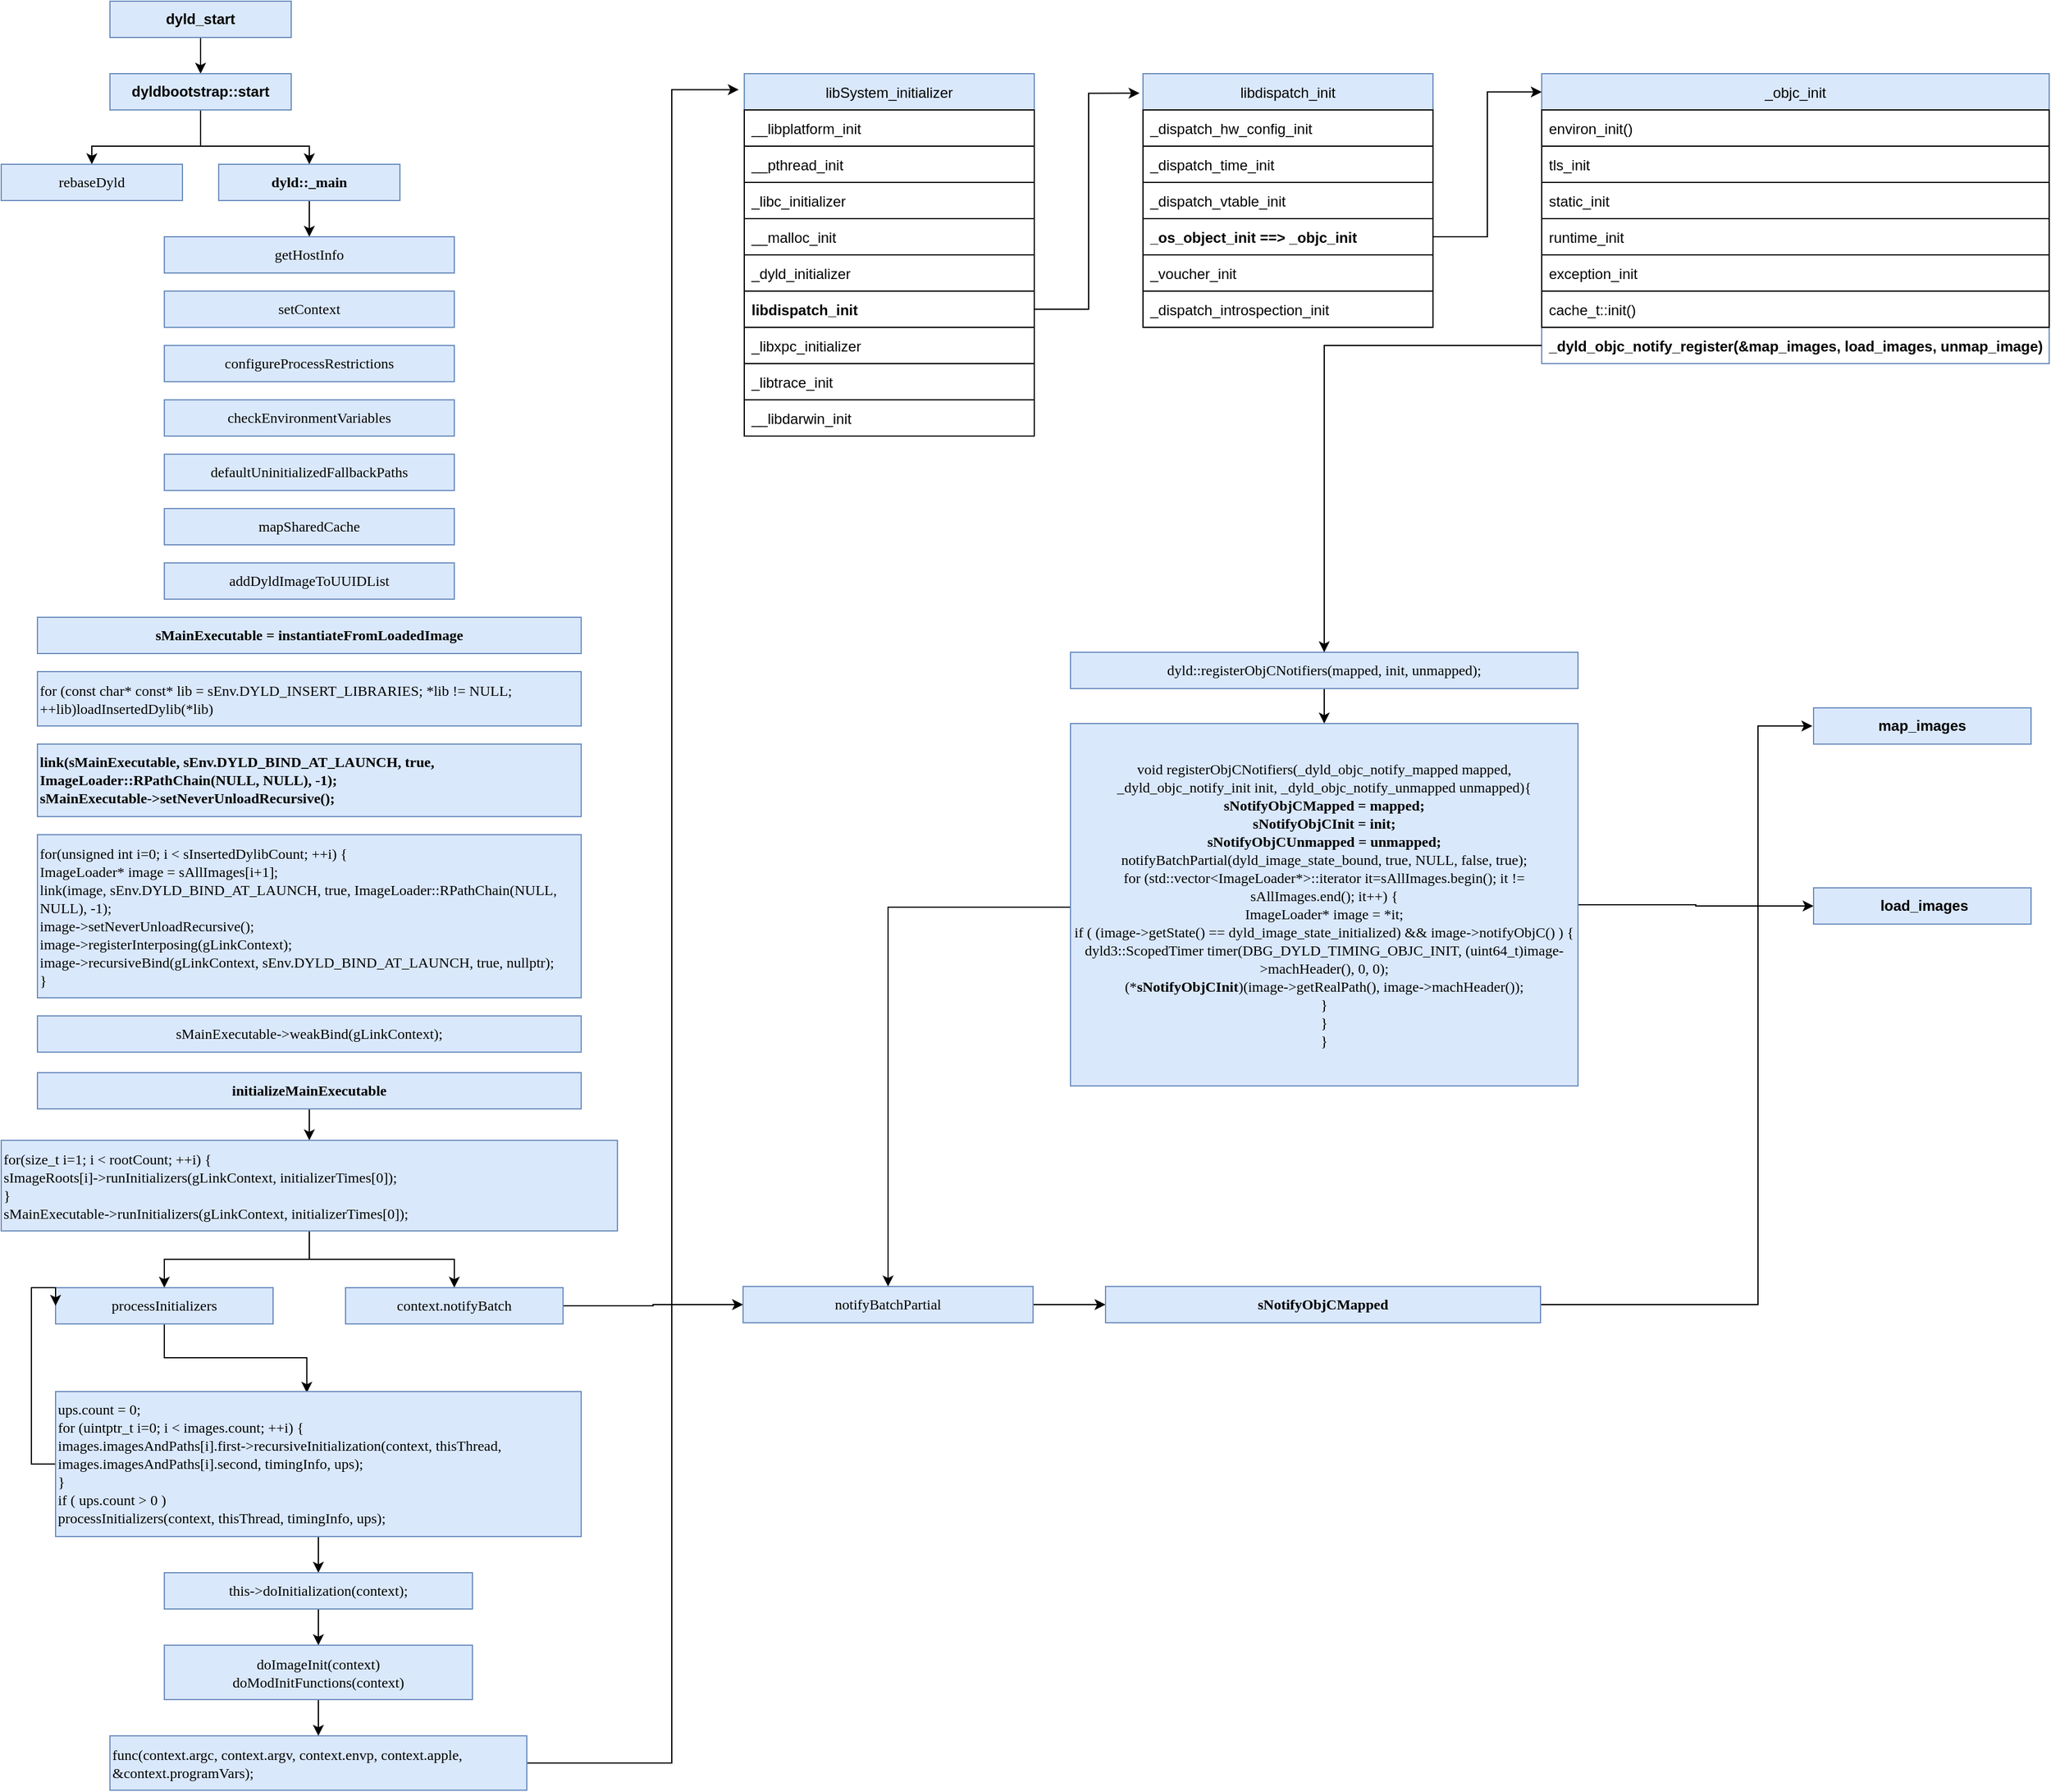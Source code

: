 <mxfile version="15.9.6" type="device"><diagram id="Y9cPS014DlU3feZz55FN" name="Page-1"><mxGraphModel dx="2294" dy="1689" grid="1" gridSize="15" guides="1" tooltips="1" connect="1" arrows="1" fold="1" page="1" pageScale="1" pageWidth="3300" pageHeight="4681" math="0" shadow="0"><root><mxCell id="0"/><mxCell id="1" parent="0"/><mxCell id="lWbliHTvMlzig-DO0a49-53" style="edgeStyle=orthogonalEdgeStyle;rounded=0;orthogonalLoop=1;jettySize=auto;html=1;entryX=0.5;entryY=0;entryDx=0;entryDy=0;fontColor=default;" edge="1" parent="1" source="lWbliHTvMlzig-DO0a49-1" target="lWbliHTvMlzig-DO0a49-2"><mxGeometry relative="1" as="geometry"/></mxCell><mxCell id="lWbliHTvMlzig-DO0a49-1" value="dyld_start" style="rounded=0;whiteSpace=wrap;html=1;fillColor=#dae8fc;strokeColor=#6c8ebf;fontColor=#000000;labelBackgroundColor=none;align=center;fontStyle=1" vertex="1" parent="1"><mxGeometry x="255" y="60" width="150" height="30" as="geometry"/></mxCell><mxCell id="lWbliHTvMlzig-DO0a49-64" style="edgeStyle=orthogonalEdgeStyle;rounded=0;orthogonalLoop=1;jettySize=auto;html=1;entryX=0.5;entryY=0;entryDx=0;entryDy=0;fontColor=default;" edge="1" parent="1" source="lWbliHTvMlzig-DO0a49-2" target="lWbliHTvMlzig-DO0a49-3"><mxGeometry relative="1" as="geometry"><Array as="points"><mxPoint x="330" y="180"/><mxPoint x="240" y="180"/></Array></mxGeometry></mxCell><mxCell id="lWbliHTvMlzig-DO0a49-65" style="edgeStyle=orthogonalEdgeStyle;rounded=0;orthogonalLoop=1;jettySize=auto;html=1;fontColor=default;exitX=0.5;exitY=1;exitDx=0;exitDy=0;" edge="1" parent="1"><mxGeometry relative="1" as="geometry"><mxPoint x="330" y="165" as="sourcePoint"/><mxPoint x="420" y="195" as="targetPoint"/><Array as="points"><mxPoint x="330" y="180"/><mxPoint x="420" y="180"/></Array></mxGeometry></mxCell><mxCell id="lWbliHTvMlzig-DO0a49-2" value="dyldbootstrap::start" style="rounded=0;whiteSpace=wrap;html=1;fillColor=#dae8fc;strokeColor=#6c8ebf;fontColor=#000000;labelBackgroundColor=none;align=center;fontStyle=1" vertex="1" parent="1"><mxGeometry x="255" y="120" width="150" height="30" as="geometry"/></mxCell><mxCell id="lWbliHTvMlzig-DO0a49-3" value="&lt;p class=&quot;p1&quot; style=&quot;margin: 0px; font-stretch: normal; line-height: normal; font-family: menlo;&quot;&gt;rebaseDyld&lt;/p&gt;" style="rounded=0;whiteSpace=wrap;html=1;fillColor=#dae8fc;strokeColor=#6c8ebf;fontColor=#000000;labelBackgroundColor=none;align=center;fontStyle=0" vertex="1" parent="1"><mxGeometry x="165" y="195" width="150" height="30" as="geometry"/></mxCell><mxCell id="lWbliHTvMlzig-DO0a49-68" style="edgeStyle=orthogonalEdgeStyle;rounded=0;orthogonalLoop=1;jettySize=auto;html=1;entryX=0.5;entryY=0;entryDx=0;entryDy=0;fontColor=default;" edge="1" parent="1" source="lWbliHTvMlzig-DO0a49-6" target="lWbliHTvMlzig-DO0a49-11"><mxGeometry relative="1" as="geometry"/></mxCell><mxCell id="lWbliHTvMlzig-DO0a49-6" value="&lt;p class=&quot;p1&quot; style=&quot;margin: 0px; font-stretch: normal; line-height: normal; font-family: menlo;&quot;&gt;&lt;span class=&quot;s1&quot; style=&quot;&quot;&gt;dyld&lt;/span&gt;&lt;span class=&quot;s2&quot; style=&quot;&quot;&gt;::&lt;/span&gt;_main&lt;/p&gt;" style="rounded=0;whiteSpace=wrap;html=1;fillColor=#dae8fc;strokeColor=#6c8ebf;fontColor=#000000;labelBackgroundColor=none;align=center;fontStyle=1" vertex="1" parent="1"><mxGeometry x="345" y="195" width="150" height="30" as="geometry"/></mxCell><mxCell id="lWbliHTvMlzig-DO0a49-11" value="&lt;p class=&quot;p1&quot; style=&quot;margin: 0px; font-stretch: normal; line-height: normal; font-family: menlo;&quot;&gt;getHostInfo&lt;/p&gt;" style="rounded=0;whiteSpace=wrap;html=1;fillColor=#dae8fc;strokeColor=#6c8ebf;fontColor=#000000;labelBackgroundColor=none;align=center;fontStyle=0" vertex="1" parent="1"><mxGeometry x="300" y="255" width="240" height="30" as="geometry"/></mxCell><mxCell id="lWbliHTvMlzig-DO0a49-12" value="&lt;p class=&quot;p1&quot; style=&quot;margin: 0px; font-stretch: normal; line-height: normal; font-family: menlo;&quot;&gt;setContext&lt;/p&gt;" style="rounded=0;whiteSpace=wrap;html=1;fillColor=#dae8fc;strokeColor=#6c8ebf;fontColor=#000000;labelBackgroundColor=none;align=center;fontStyle=0" vertex="1" parent="1"><mxGeometry x="300" y="300" width="240" height="30" as="geometry"/></mxCell><mxCell id="lWbliHTvMlzig-DO0a49-13" value="&lt;p class=&quot;p1&quot; style=&quot;margin: 0px; font-stretch: normal; line-height: normal; font-family: menlo;&quot;&gt;configureProcessRestrictions&lt;/p&gt;" style="rounded=0;html=1;fillColor=#dae8fc;strokeColor=#6c8ebf;fontColor=#000000;labelBackgroundColor=none;whiteSpace=wrap;align=center;fontStyle=0" vertex="1" parent="1"><mxGeometry x="300" y="345" width="240" height="30" as="geometry"/></mxCell><mxCell id="lWbliHTvMlzig-DO0a49-14" value="&lt;p class=&quot;p1&quot; style=&quot;margin: 0px; font-stretch: normal; line-height: normal; font-family: menlo;&quot;&gt;checkEnvironmentVariables&lt;/p&gt;" style="rounded=0;html=1;fillColor=#dae8fc;strokeColor=#6c8ebf;fontColor=#000000;labelBackgroundColor=none;whiteSpace=wrap;align=center;fontStyle=0" vertex="1" parent="1"><mxGeometry x="300" y="390" width="240" height="30" as="geometry"/></mxCell><mxCell id="lWbliHTvMlzig-DO0a49-15" value="&lt;p class=&quot;p1&quot; style=&quot;margin: 0px; font-stretch: normal; line-height: normal; font-family: menlo;&quot;&gt;defaultUninitializedFallbackPaths&lt;/p&gt;" style="rounded=0;html=1;fillColor=#dae8fc;strokeColor=#6c8ebf;fontColor=#000000;labelBackgroundColor=none;whiteSpace=wrap;align=center;fontStyle=0" vertex="1" parent="1"><mxGeometry x="300" y="435" width="240" height="30" as="geometry"/></mxCell><mxCell id="lWbliHTvMlzig-DO0a49-16" value="&lt;p class=&quot;p1&quot; style=&quot;margin: 0px; font-stretch: normal; line-height: normal; font-family: menlo;&quot;&gt;mapSharedCache&lt;/p&gt;" style="rounded=0;html=1;fillColor=#dae8fc;strokeColor=#6c8ebf;fontColor=#000000;labelBackgroundColor=none;whiteSpace=wrap;align=center;fontStyle=0" vertex="1" parent="1"><mxGeometry x="300" y="480" width="240" height="30" as="geometry"/></mxCell><mxCell id="lWbliHTvMlzig-DO0a49-17" value="&lt;p class=&quot;p1&quot; style=&quot;margin: 0px; font-stretch: normal; line-height: normal; font-family: menlo;&quot;&gt;addDyldImageToUUIDList&lt;/p&gt;" style="rounded=0;html=1;fillColor=#dae8fc;strokeColor=#6c8ebf;fontColor=#000000;labelBackgroundColor=none;whiteSpace=wrap;align=center;fontStyle=0" vertex="1" parent="1"><mxGeometry x="300" y="525" width="240" height="30" as="geometry"/></mxCell><mxCell id="lWbliHTvMlzig-DO0a49-18" value="&lt;p class=&quot;p1&quot; style=&quot;margin: 0px; font-stretch: normal; line-height: normal; font-family: menlo;&quot;&gt;sMainExecutable&lt;span class=&quot;s1&quot; style=&quot;&quot;&gt; = &lt;/span&gt;instantiateFromLoadedImage&lt;/p&gt;" style="rounded=0;html=1;fillColor=#dae8fc;strokeColor=#6c8ebf;fontColor=#000000;labelBackgroundColor=none;whiteSpace=wrap;align=center;fontStyle=1" vertex="1" parent="1"><mxGeometry x="195" y="570" width="450" height="30" as="geometry"/></mxCell><mxCell id="lWbliHTvMlzig-DO0a49-19" value="&lt;p class=&quot;p1&quot; style=&quot;margin: 0px ; font-stretch: normal ; line-height: normal ; font-family: &amp;quot;menlo&amp;quot;&quot;&gt;&lt;span class=&quot;s1&quot;&gt;&lt;span&gt;for&lt;/span&gt;&lt;/span&gt; (&lt;span class=&quot;s1&quot;&gt;&lt;span&gt;const&lt;/span&gt;&lt;/span&gt; &lt;span class=&quot;s1&quot;&gt;&lt;span&gt;char&lt;/span&gt;&lt;/span&gt;* &lt;span class=&quot;s1&quot;&gt;&lt;span&gt;const&lt;/span&gt;&lt;/span&gt;* lib = &lt;span class=&quot;s2&quot;&gt;sEnv&lt;/span&gt;.&lt;span class=&quot;s2&quot;&gt;DYLD_INSERT_LIBRARIES&lt;/span&gt;; *lib != &lt;span class=&quot;s1&quot;&gt;&lt;span&gt;NULL&lt;/span&gt;&lt;/span&gt;; ++lib)&lt;span&gt;loadInsertedDylib&lt;/span&gt;&lt;span class=&quot;s3&quot;&gt;(*lib)&lt;/span&gt;&lt;/p&gt;" style="rounded=0;html=1;fillColor=#dae8fc;strokeColor=#6c8ebf;fontColor=#000000;labelBackgroundColor=none;whiteSpace=wrap;align=left;fontStyle=0" vertex="1" parent="1"><mxGeometry x="195" y="615" width="450" height="45" as="geometry"/></mxCell><mxCell id="lWbliHTvMlzig-DO0a49-20" value="&lt;p class=&quot;p1&quot; style=&quot;margin: 0px ; font-stretch: normal ; line-height: normal ; font-family: &amp;quot;menlo&amp;quot;&quot;&gt;link(&lt;span class=&quot;s1&quot;&gt;sMainExecutable&lt;/span&gt;, &lt;span class=&quot;s1&quot;&gt;sEnv&lt;/span&gt;.&lt;span class=&quot;s1&quot;&gt;DYLD_BIND_AT_LAUNCH&lt;/span&gt;, &lt;span class=&quot;s2&quot;&gt;&lt;span&gt;true&lt;/span&gt;&lt;/span&gt;, ImageLoader::RPathChain(&lt;span class=&quot;s2&quot;&gt;&lt;span&gt;NULL&lt;/span&gt;&lt;/span&gt;, &lt;span class=&quot;s2&quot;&gt;&lt;span&gt;NULL&lt;/span&gt;&lt;/span&gt;), -&lt;span class=&quot;s3&quot;&gt;1&lt;/span&gt;);&lt;/p&gt;&lt;p class=&quot;p1&quot; style=&quot;margin: 0px ; font-stretch: normal ; line-height: normal ; font-family: &amp;quot;menlo&amp;quot;&quot;&gt;sMainExecutable&lt;span class=&quot;s1&quot;&gt;-&amp;gt;&lt;/span&gt;setNeverUnloadRecursive&lt;span class=&quot;s1&quot;&gt;();&lt;/span&gt;&lt;br&gt;&lt;/p&gt;" style="rounded=0;html=1;fillColor=#dae8fc;strokeColor=#6c8ebf;fontColor=#000000;labelBackgroundColor=none;whiteSpace=wrap;align=left;fontStyle=1" vertex="1" parent="1"><mxGeometry x="195" y="675" width="450" height="60" as="geometry"/></mxCell><mxCell id="lWbliHTvMlzig-DO0a49-22" value="&lt;p class=&quot;p1&quot; style=&quot;margin: 0px; font-stretch: normal; line-height: normal; font-family: menlo;&quot;&gt;&lt;span class=&quot;s1&quot; style=&quot;&quot;&gt;&lt;span&gt;for&lt;/span&gt;&lt;/span&gt;(&lt;span class=&quot;s1&quot; style=&quot;&quot;&gt;&lt;span&gt;unsigned&lt;/span&gt;&lt;/span&gt; &lt;span class=&quot;s1&quot; style=&quot;&quot;&gt;&lt;span&gt;int&lt;/span&gt;&lt;/span&gt; i=&lt;span class=&quot;s2&quot; style=&quot;&quot;&gt;0&lt;/span&gt;; i &amp;lt; &lt;span class=&quot;s3&quot; style=&quot;&quot;&gt;sInsertedDylibCount&lt;/span&gt;; ++i) {&lt;/p&gt;&lt;p class=&quot;p1&quot; style=&quot;margin: 0px; font-stretch: normal; line-height: normal; font-family: menlo;&quot;&gt;&lt;span class=&quot;Apple-tab-span&quot;&gt;&#9;&lt;/span&gt;&lt;span class=&quot;Apple-tab-span&quot;&gt;&#9;&lt;/span&gt;&lt;span class=&quot;Apple-tab-span&quot;&gt;&#9;&lt;/span&gt;&lt;span class=&quot;Apple-tab-span&quot;&gt;&#9;&lt;/span&gt;&lt;span class=&quot;s4&quot; style=&quot;&quot;&gt;ImageLoader&lt;/span&gt;* image = sAllImages[i+&lt;span class=&quot;s2&quot; style=&quot;&quot;&gt;1&lt;/span&gt;];&lt;/p&gt;&lt;p class=&quot;p1&quot; style=&quot;margin: 0px; font-stretch: normal; line-height: normal; font-family: menlo;&quot;&gt;&lt;span class=&quot;Apple-tab-span&quot;&gt;&#9;&lt;/span&gt;&lt;span class=&quot;Apple-tab-span&quot;&gt;&#9;&lt;/span&gt;&lt;span class=&quot;Apple-tab-span&quot;&gt;&#9;&lt;/span&gt;&lt;span class=&quot;Apple-tab-span&quot;&gt;&#9;&lt;/span&gt;&lt;span class=&quot;s3&quot; style=&quot;&quot;&gt;link&lt;/span&gt;(image, &lt;span class=&quot;s3&quot; style=&quot;&quot;&gt;sEnv&lt;/span&gt;.&lt;span class=&quot;s3&quot; style=&quot;&quot;&gt;DYLD_BIND_AT_LAUNCH&lt;/span&gt;, &lt;span class=&quot;s1&quot; style=&quot;&quot;&gt;&lt;span&gt;true&lt;/span&gt;&lt;/span&gt;, ImageLoader::RPathChain(&lt;span class=&quot;s1&quot; style=&quot;&quot;&gt;&lt;span&gt;NULL&lt;/span&gt;&lt;/span&gt;, &lt;span class=&quot;s1&quot; style=&quot;&quot;&gt;&lt;span&gt;NULL&lt;/span&gt;&lt;/span&gt;), -&lt;span class=&quot;s2&quot; style=&quot;&quot;&gt;1&lt;/span&gt;);&lt;/p&gt;&lt;p class=&quot;p2&quot; style=&quot;margin: 0px; font-stretch: normal; line-height: normal; font-family: menlo;&quot;&gt;&lt;span class=&quot;s5&quot; style=&quot;&quot;&gt;&lt;span class=&quot;Apple-tab-span&quot;&gt;&#9;&lt;/span&gt;&lt;span class=&quot;Apple-tab-span&quot;&gt;&#9;&lt;/span&gt;&lt;span class=&quot;Apple-tab-span&quot;&gt;&#9;&lt;/span&gt;&lt;span class=&quot;Apple-tab-span&quot;&gt;&#9;&lt;/span&gt;image-&amp;gt;&lt;/span&gt;setNeverUnloadRecursive&lt;span class=&quot;s5&quot; style=&quot;&quot;&gt;();&lt;/span&gt;&lt;/p&gt;&lt;p class=&quot;p2&quot; style=&quot;margin: 0px; font-stretch: normal; line-height: normal; font-family: menlo;&quot;&gt;&lt;span class=&quot;s5&quot; style=&quot;&quot;&gt;&lt;/span&gt;&lt;/p&gt;&lt;p class=&quot;p1&quot; style=&quot;margin: 0px; font-stretch: normal; line-height: normal; font-family: menlo;&quot;&gt;&lt;span class=&quot;s1&quot; style=&quot;&quot;&gt;image-&amp;gt;&lt;/span&gt;registerInterposing&lt;span class=&quot;s1&quot; style=&quot;&quot;&gt;(&lt;/span&gt;gLinkContext&lt;span class=&quot;s1&quot; style=&quot;&quot;&gt;);&lt;/span&gt;&lt;/p&gt;&lt;p class=&quot;p1&quot; style=&quot;margin: 0px; font-stretch: normal; line-height: normal; font-family: menlo;&quot;&gt;&lt;span class=&quot;s1&quot; style=&quot;&quot;&gt;&lt;/span&gt;&lt;/p&gt;&lt;p class=&quot;p1&quot; style=&quot;margin: 0px; font-stretch: normal; line-height: normal; font-family: menlo;&quot;&gt;&lt;span class=&quot;s1&quot; style=&quot;&quot;&gt;image-&amp;gt;&lt;/span&gt;recursiveBind&lt;span class=&quot;s1&quot; style=&quot;&quot;&gt;(&lt;/span&gt;gLinkContext&lt;span class=&quot;s1&quot; style=&quot;&quot;&gt;, &lt;/span&gt;sEnv&lt;span class=&quot;s1&quot; style=&quot;&quot;&gt;.&lt;/span&gt;DYLD_BIND_AT_LAUNCH&lt;span class=&quot;s1&quot; style=&quot;&quot;&gt;, &lt;/span&gt;&lt;span class=&quot;s2&quot; style=&quot;&quot;&gt;&lt;span&gt;true&lt;/span&gt;&lt;/span&gt;&lt;span class=&quot;s1&quot; style=&quot;&quot;&gt;, &lt;/span&gt;&lt;span class=&quot;s2&quot; style=&quot;&quot;&gt;&lt;span&gt;nullptr&lt;/span&gt;&lt;/span&gt;&lt;span class=&quot;s1&quot; style=&quot;&quot;&gt;);&lt;/span&gt;&lt;/p&gt;&lt;p class=&quot;p1&quot; style=&quot;margin: 0px; font-stretch: normal; line-height: normal; font-family: menlo;&quot;&gt;&lt;span class=&quot;Apple-tab-span&quot;&gt;&#9;&lt;/span&gt;&lt;span class=&quot;Apple-tab-span&quot;&gt;&#9;&lt;/span&gt;&lt;span class=&quot;Apple-tab-span&quot;&gt;&#9;&lt;/span&gt;}&lt;/p&gt;" style="rounded=0;html=1;fillColor=#dae8fc;strokeColor=#6c8ebf;fontColor=#000000;labelBackgroundColor=none;whiteSpace=wrap;align=left;fontStyle=0" vertex="1" parent="1"><mxGeometry x="195" y="750" width="450" height="135" as="geometry"/></mxCell><mxCell id="lWbliHTvMlzig-DO0a49-23" value="&lt;p class=&quot;p1&quot; style=&quot;margin: 0px; font-stretch: normal; line-height: normal; font-family: menlo;&quot;&gt;sMainExecutable&lt;span class=&quot;s1&quot; style=&quot;&quot;&gt;-&amp;gt;&lt;/span&gt;weakBind&lt;span class=&quot;s1&quot; style=&quot;&quot;&gt;(&lt;/span&gt;gLinkContext&lt;span class=&quot;s1&quot; style=&quot;&quot;&gt;);&lt;/span&gt;&lt;/p&gt;" style="rounded=0;html=1;fillColor=#dae8fc;strokeColor=#6c8ebf;fontColor=#000000;labelBackgroundColor=none;whiteSpace=wrap;align=center;fontStyle=0" vertex="1" parent="1"><mxGeometry x="195" y="900" width="450" height="30" as="geometry"/></mxCell><mxCell id="lWbliHTvMlzig-DO0a49-69" style="edgeStyle=orthogonalEdgeStyle;rounded=0;orthogonalLoop=1;jettySize=auto;html=1;entryX=0.5;entryY=0;entryDx=0;entryDy=0;fontColor=default;" edge="1" parent="1" source="lWbliHTvMlzig-DO0a49-24" target="lWbliHTvMlzig-DO0a49-26"><mxGeometry relative="1" as="geometry"/></mxCell><mxCell id="lWbliHTvMlzig-DO0a49-24" value="&lt;p class=&quot;p1&quot; style=&quot;margin: 0px; font-stretch: normal; line-height: normal; font-family: menlo;&quot;&gt;initializeMainExecutable&lt;/p&gt;" style="rounded=0;html=1;fillColor=#dae8fc;strokeColor=#6c8ebf;fontColor=#000000;labelBackgroundColor=none;whiteSpace=wrap;align=center;fontStyle=1" vertex="1" parent="1"><mxGeometry x="195" y="947" width="450" height="30" as="geometry"/></mxCell><mxCell id="lWbliHTvMlzig-DO0a49-70" style="edgeStyle=orthogonalEdgeStyle;rounded=0;orthogonalLoop=1;jettySize=auto;html=1;entryX=0.5;entryY=0;entryDx=0;entryDy=0;fontColor=default;" edge="1" parent="1" source="lWbliHTvMlzig-DO0a49-26" target="lWbliHTvMlzig-DO0a49-28"><mxGeometry relative="1" as="geometry"/></mxCell><mxCell id="lWbliHTvMlzig-DO0a49-140" style="edgeStyle=orthogonalEdgeStyle;rounded=0;orthogonalLoop=1;jettySize=auto;html=1;labelBackgroundColor=none;fontColor=#000000;" edge="1" parent="1" source="lWbliHTvMlzig-DO0a49-26" target="lWbliHTvMlzig-DO0a49-29"><mxGeometry relative="1" as="geometry"/></mxCell><mxCell id="lWbliHTvMlzig-DO0a49-26" value="&lt;p class=&quot;p1&quot; style=&quot;margin: 0px ; font-stretch: normal ; line-height: normal ; font-family: &amp;#34;menlo&amp;#34;&quot;&gt;&lt;span class=&quot;s1&quot;&gt;&lt;span&gt;for&lt;/span&gt;&lt;/span&gt;(&lt;span class=&quot;s2&quot;&gt;size_t&lt;/span&gt; i=&lt;span class=&quot;s3&quot;&gt;1&lt;/span&gt;; i &amp;lt; rootCount; ++i) {&lt;/p&gt;&lt;p class=&quot;p1&quot; style=&quot;margin: 0px ; font-stretch: normal ; line-height: normal ; font-family: &amp;#34;menlo&amp;#34;&quot;&gt;&lt;span class=&quot;Apple-tab-span&quot;&gt;&#9;&lt;/span&gt;&lt;span class=&quot;Apple-tab-span&quot;&gt;&#9;&lt;/span&gt;&lt;span class=&quot;Apple-tab-span&quot;&gt;&#9;&lt;/span&gt;sImageRoots[i]-&amp;gt;runInitializers(gLinkContext, initializerTimes[&lt;span class=&quot;s3&quot;&gt;0&lt;/span&gt;]);&lt;/p&gt;&lt;p class=&quot;p1&quot; style=&quot;margin: 0px ; font-stretch: normal ; line-height: normal ; font-family: &amp;#34;menlo&amp;#34;&quot;&gt;&lt;span class=&quot;Apple-tab-span&quot;&gt;&#9;&lt;/span&gt;&lt;span class=&quot;Apple-tab-span&quot;&gt;&#9;&lt;/span&gt;}&lt;/p&gt;&lt;p class=&quot;p1&quot; style=&quot;margin: 0px ; font-stretch: normal ; line-height: normal ; font-family: &amp;#34;menlo&amp;#34;&quot;&gt;sMainExecutable&lt;span class=&quot;s1&quot;&gt;-&amp;gt;&lt;/span&gt;runInitializers&lt;span class=&quot;s1&quot;&gt;(&lt;/span&gt;gLinkContext&lt;span class=&quot;s1&quot;&gt;, initializerTimes[&lt;/span&gt;&lt;span class=&quot;s2&quot;&gt;0&lt;/span&gt;&lt;span class=&quot;s1&quot;&gt;]);&lt;/span&gt;&lt;br&gt;&lt;/p&gt;" style="rounded=0;html=1;fillColor=#dae8fc;strokeColor=#6c8ebf;fontColor=#000000;labelBackgroundColor=none;whiteSpace=wrap;align=left;fontStyle=0" vertex="1" parent="1"><mxGeometry x="165" y="1003" width="510" height="75" as="geometry"/></mxCell><mxCell id="lWbliHTvMlzig-DO0a49-141" style="edgeStyle=orthogonalEdgeStyle;rounded=0;orthogonalLoop=1;jettySize=auto;html=1;entryX=0.478;entryY=0.008;entryDx=0;entryDy=0;entryPerimeter=0;labelBackgroundColor=none;fontColor=#000000;" edge="1" parent="1" source="lWbliHTvMlzig-DO0a49-28" target="lWbliHTvMlzig-DO0a49-30"><mxGeometry relative="1" as="geometry"/></mxCell><mxCell id="lWbliHTvMlzig-DO0a49-28" value="&lt;p class=&quot;p1&quot; style=&quot;margin: 0px ; font-stretch: normal ; line-height: normal ; font-family: &amp;quot;menlo&amp;quot;&quot;&gt;processInitializers&lt;/p&gt;" style="rounded=0;html=1;fillColor=#dae8fc;strokeColor=#6c8ebf;fontColor=#000000;labelBackgroundColor=none;whiteSpace=wrap;align=center;fontStyle=0" vertex="1" parent="1"><mxGeometry x="210" y="1125" width="180" height="30" as="geometry"/></mxCell><mxCell id="lWbliHTvMlzig-DO0a49-136" style="edgeStyle=orthogonalEdgeStyle;rounded=0;orthogonalLoop=1;jettySize=auto;html=1;entryX=0;entryY=0.5;entryDx=0;entryDy=0;labelBackgroundColor=none;fontColor=#000000;" edge="1" parent="1" source="lWbliHTvMlzig-DO0a49-29" target="lWbliHTvMlzig-DO0a49-31"><mxGeometry relative="1" as="geometry"/></mxCell><mxCell id="lWbliHTvMlzig-DO0a49-29" value="&lt;p class=&quot;p1&quot; style=&quot;margin: 0px ; font-stretch: normal ; line-height: normal ; font-family: &amp;quot;menlo&amp;quot;&quot;&gt;&lt;span class=&quot;s1&quot;&gt;context.&lt;/span&gt;&lt;span&gt;notifyBatch&lt;/span&gt;&lt;br&gt;&lt;/p&gt;" style="rounded=0;html=1;fillColor=#dae8fc;strokeColor=#6c8ebf;fontColor=#000000;labelBackgroundColor=none;whiteSpace=wrap;align=center;fontStyle=0" vertex="1" parent="1"><mxGeometry x="450" y="1125" width="180" height="30" as="geometry"/></mxCell><mxCell id="lWbliHTvMlzig-DO0a49-75" style="edgeStyle=orthogonalEdgeStyle;rounded=0;orthogonalLoop=1;jettySize=auto;html=1;entryX=0.5;entryY=0;entryDx=0;entryDy=0;fontColor=default;" edge="1" parent="1" source="lWbliHTvMlzig-DO0a49-30" target="lWbliHTvMlzig-DO0a49-34"><mxGeometry relative="1" as="geometry"/></mxCell><mxCell id="lWbliHTvMlzig-DO0a49-142" style="edgeStyle=orthogonalEdgeStyle;rounded=0;orthogonalLoop=1;jettySize=auto;html=1;entryX=0;entryY=0.5;entryDx=0;entryDy=0;labelBackgroundColor=none;fontColor=#000000;" edge="1" parent="1" source="lWbliHTvMlzig-DO0a49-30" target="lWbliHTvMlzig-DO0a49-28"><mxGeometry relative="1" as="geometry"><Array as="points"><mxPoint x="190" y="1271"/><mxPoint x="190" y="1125"/></Array></mxGeometry></mxCell><mxCell id="lWbliHTvMlzig-DO0a49-30" value="&lt;p class=&quot;p1&quot; style=&quot;margin: 0px; font-stretch: normal; line-height: normal; font-family: menlo;&quot;&gt;ups.&lt;span class=&quot;s1&quot; style=&quot;&quot;&gt;count&lt;/span&gt; = &lt;span class=&quot;s2&quot; style=&quot;&quot;&gt;0&lt;/span&gt;;&lt;/p&gt;&lt;p class=&quot;p1&quot; style=&quot;margin: 0px; font-stretch: normal; line-height: normal; font-family: menlo;&quot;&gt;&lt;span class=&quot;s1&quot; style=&quot;&quot;&gt;&lt;span&gt;for&lt;/span&gt;&lt;/span&gt; (&lt;span class=&quot;s2&quot; style=&quot;&quot;&gt;uintptr_t&lt;/span&gt; i=&lt;span class=&quot;s3&quot; style=&quot;&quot;&gt;0&lt;/span&gt;; i &amp;lt; images.&lt;span class=&quot;s4&quot; style=&quot;&quot;&gt;count&lt;/span&gt;; ++i) {&lt;/p&gt;&lt;p class=&quot;p1&quot; style=&quot;margin: 0px; font-stretch: normal; line-height: normal; font-family: menlo;&quot;&gt;&lt;span class=&quot;Apple-tab-span&quot;&gt;&#9;&lt;/span&gt;&lt;span class=&quot;Apple-tab-span&quot;&gt;&#9;&lt;/span&gt;images.imagesAndPaths[i].first-&amp;gt;recursiveInitialization(context, thisThread, images.imagesAndPaths[i].second, timingInfo, ups);&lt;/p&gt;&lt;p class=&quot;p1&quot; style=&quot;margin: 0px; font-stretch: normal; line-height: normal; font-family: menlo;&quot;&gt;&lt;span class=&quot;Apple-tab-span&quot;&gt;&#9;&lt;/span&gt;}&lt;/p&gt;&lt;p class=&quot;p1&quot; style=&quot;margin: 0px; font-stretch: normal; line-height: normal; font-family: menlo;&quot;&gt;&lt;span class=&quot;s1&quot; style=&quot;&quot;&gt;&lt;span&gt;if&lt;/span&gt;&lt;/span&gt; ( ups.count &amp;gt; &lt;span class=&quot;s2&quot; style=&quot;&quot;&gt;0&lt;/span&gt; )&lt;/p&gt;&lt;p class=&quot;p1&quot; style=&quot;margin: 0px; font-stretch: normal; line-height: normal; font-family: menlo;&quot;&gt;&lt;span class=&quot;Apple-tab-span&quot;&gt;&#9;&lt;/span&gt;&lt;span class=&quot;Apple-tab-span&quot;&gt;&#9;&lt;/span&gt;processInitializers(context, thisThread, timingInfo, ups);&lt;/p&gt;" style="rounded=0;html=1;fillColor=#dae8fc;strokeColor=#6c8ebf;fontColor=#000000;labelBackgroundColor=none;whiteSpace=wrap;align=left;fontStyle=0" vertex="1" parent="1"><mxGeometry x="210" y="1211" width="435" height="120" as="geometry"/></mxCell><mxCell id="lWbliHTvMlzig-DO0a49-133" style="edgeStyle=orthogonalEdgeStyle;rounded=0;orthogonalLoop=1;jettySize=auto;html=1;entryX=0;entryY=0.5;entryDx=0;entryDy=0;labelBackgroundColor=none;fontColor=#000000;" edge="1" parent="1" source="lWbliHTvMlzig-DO0a49-31" target="lWbliHTvMlzig-DO0a49-132"><mxGeometry relative="1" as="geometry"/></mxCell><mxCell id="lWbliHTvMlzig-DO0a49-31" value="&lt;p class=&quot;p1&quot; style=&quot;margin: 0px; font-stretch: normal; line-height: normal; font-family: menlo;&quot;&gt;notifyBatchPartial&lt;/p&gt;" style="rounded=0;html=1;fillColor=#dae8fc;strokeColor=#6c8ebf;fontColor=#000000;labelBackgroundColor=none;whiteSpace=wrap;align=center;fontStyle=0" vertex="1" parent="1"><mxGeometry x="779" y="1124" width="240" height="30" as="geometry"/></mxCell><mxCell id="lWbliHTvMlzig-DO0a49-78" style="edgeStyle=orthogonalEdgeStyle;rounded=0;orthogonalLoop=1;jettySize=auto;html=1;entryX=0.5;entryY=0;entryDx=0;entryDy=0;fontColor=default;" edge="1" parent="1" source="lWbliHTvMlzig-DO0a49-34" target="lWbliHTvMlzig-DO0a49-36"><mxGeometry relative="1" as="geometry"/></mxCell><mxCell id="lWbliHTvMlzig-DO0a49-34" value="&lt;p class=&quot;p1&quot; style=&quot;margin: 0px ; font-stretch: normal ; line-height: normal ; font-family: &amp;quot;menlo&amp;quot;&quot;&gt;&lt;span class=&quot;s1&quot;&gt;&lt;span&gt;this&lt;/span&gt;&lt;/span&gt;-&amp;gt;&lt;span class=&quot;s2&quot;&gt;doInitialization&lt;/span&gt;(context);&lt;/p&gt;" style="rounded=0;html=1;fillColor=#dae8fc;strokeColor=#6c8ebf;fontColor=#000000;labelBackgroundColor=none;whiteSpace=wrap;align=center;fontStyle=0;" vertex="1" parent="1"><mxGeometry x="300" y="1361" width="255" height="30" as="geometry"/></mxCell><mxCell id="lWbliHTvMlzig-DO0a49-79" style="edgeStyle=orthogonalEdgeStyle;rounded=0;orthogonalLoop=1;jettySize=auto;html=1;entryX=0.5;entryY=0;entryDx=0;entryDy=0;fontColor=default;" edge="1" parent="1" source="lWbliHTvMlzig-DO0a49-36" target="lWbliHTvMlzig-DO0a49-38"><mxGeometry relative="1" as="geometry"/></mxCell><mxCell id="lWbliHTvMlzig-DO0a49-36" value="&lt;p class=&quot;p1&quot; style=&quot;margin: 0px ; font-stretch: normal ; line-height: normal ; font-family: &amp;quot;menlo&amp;quot;&quot;&gt;doImageInit&lt;span class=&quot;s1&quot;&gt;(context)&lt;/span&gt;&lt;/p&gt;&lt;p class=&quot;p1&quot; style=&quot;margin: 0px ; font-stretch: normal ; line-height: normal ; font-family: &amp;quot;menlo&amp;quot;&quot;&gt;&lt;span class=&quot;s1&quot;&gt;doModInitFunctions&lt;span class=&quot;s1&quot;&gt;(context)&lt;/span&gt;&lt;br&gt;&lt;/span&gt;&lt;/p&gt;" style="rounded=0;html=1;fillColor=#dae8fc;strokeColor=#6c8ebf;fontColor=default;labelBackgroundColor=none;whiteSpace=wrap;align=center;fontStyle=0;" vertex="1" parent="1"><mxGeometry x="300" y="1421" width="255" height="45" as="geometry"/></mxCell><mxCell id="lWbliHTvMlzig-DO0a49-143" style="edgeStyle=orthogonalEdgeStyle;rounded=0;orthogonalLoop=1;jettySize=auto;html=1;entryX=-0.019;entryY=0.044;entryDx=0;entryDy=0;entryPerimeter=0;labelBackgroundColor=none;fontColor=#000000;" edge="1" parent="1" source="lWbliHTvMlzig-DO0a49-38" target="lWbliHTvMlzig-DO0a49-120"><mxGeometry relative="1" as="geometry"><Array as="points"><mxPoint x="720" y="1518"/><mxPoint x="720" y="133"/></Array></mxGeometry></mxCell><mxCell id="lWbliHTvMlzig-DO0a49-38" value="&lt;p class=&quot;p1&quot; style=&quot;margin: 0px; font-stretch: normal; line-height: normal; font-family: menlo;&quot;&gt;func(context.argc, context.argv, context.envp, context.apple, &amp;amp;context.programVars);&lt;/p&gt;" style="rounded=0;html=1;fillColor=#dae8fc;strokeColor=#6c8ebf;fontColor=default;labelBackgroundColor=none;whiteSpace=wrap;align=left;fontStyle=0;" vertex="1" parent="1"><mxGeometry x="255" y="1496" width="345" height="45" as="geometry"/></mxCell><mxCell id="lWbliHTvMlzig-DO0a49-102" value="_objc_init" style="swimlane;fontStyle=0;childLayout=stackLayout;horizontal=1;startSize=30;horizontalStack=0;resizeParent=1;resizeParentMax=0;resizeLast=0;collapsible=1;marginBottom=0;labelBackgroundColor=none;fillColor=#dae8fc;strokeColor=#6c8ebf;" vertex="1" parent="1"><mxGeometry x="1440" y="120" width="420" height="240" as="geometry"/></mxCell><mxCell id="lWbliHTvMlzig-DO0a49-103" value="environ_init()" style="text;strokeColor=default;fillColor=none;align=left;verticalAlign=middle;spacingLeft=4;spacingRight=4;overflow=hidden;points=[[0,0.5],[1,0.5]];portConstraint=eastwest;rotatable=0;labelBackgroundColor=none;fontColor=#000000;" vertex="1" parent="lWbliHTvMlzig-DO0a49-102"><mxGeometry y="30" width="420" height="30" as="geometry"/></mxCell><mxCell id="lWbliHTvMlzig-DO0a49-104" value="tls_init" style="text;strokeColor=default;fillColor=none;align=left;verticalAlign=middle;spacingLeft=4;spacingRight=4;overflow=hidden;points=[[0,0.5],[1,0.5]];portConstraint=eastwest;rotatable=0;labelBackgroundColor=none;fontColor=#000000;" vertex="1" parent="lWbliHTvMlzig-DO0a49-102"><mxGeometry y="60" width="420" height="30" as="geometry"/></mxCell><mxCell id="lWbliHTvMlzig-DO0a49-105" value="static_init" style="text;strokeColor=default;fillColor=none;align=left;verticalAlign=middle;spacingLeft=4;spacingRight=4;overflow=hidden;points=[[0,0.5],[1,0.5]];portConstraint=eastwest;rotatable=0;labelBackgroundColor=none;fontColor=#000000;" vertex="1" parent="lWbliHTvMlzig-DO0a49-102"><mxGeometry y="90" width="420" height="30" as="geometry"/></mxCell><mxCell id="lWbliHTvMlzig-DO0a49-106" value="runtime_init" style="text;strokeColor=default;fillColor=none;align=left;verticalAlign=middle;spacingLeft=4;spacingRight=4;overflow=hidden;points=[[0,0.5],[1,0.5]];portConstraint=eastwest;rotatable=0;labelBackgroundColor=none;fontColor=#000000;" vertex="1" parent="lWbliHTvMlzig-DO0a49-102"><mxGeometry y="120" width="420" height="30" as="geometry"/></mxCell><mxCell id="lWbliHTvMlzig-DO0a49-107" value="exception_init" style="text;strokeColor=default;fillColor=none;align=left;verticalAlign=middle;spacingLeft=4;spacingRight=4;overflow=hidden;points=[[0,0.5],[1,0.5]];portConstraint=eastwest;rotatable=0;labelBackgroundColor=none;fontColor=#000000;" vertex="1" parent="lWbliHTvMlzig-DO0a49-102"><mxGeometry y="150" width="420" height="30" as="geometry"/></mxCell><mxCell id="lWbliHTvMlzig-DO0a49-108" value="cache_t::init()" style="text;strokeColor=default;fillColor=none;align=left;verticalAlign=middle;spacingLeft=4;spacingRight=4;overflow=hidden;points=[[0,0.5],[1,0.5]];portConstraint=eastwest;rotatable=0;labelBackgroundColor=none;fontColor=#000000;" vertex="1" parent="lWbliHTvMlzig-DO0a49-102"><mxGeometry y="180" width="420" height="30" as="geometry"/></mxCell><mxCell id="lWbliHTvMlzig-DO0a49-109" value="_dyld_objc_notify_register(&amp;map_images, load_images, unmap_image)" style="text;strokeColor=none;fillColor=none;align=left;verticalAlign=middle;spacingLeft=4;spacingRight=4;overflow=hidden;points=[[0,0.5],[1,0.5]];portConstraint=eastwest;rotatable=0;labelBackgroundColor=none;fontColor=#000000;fontStyle=1" vertex="1" parent="lWbliHTvMlzig-DO0a49-102"><mxGeometry y="210" width="420" height="30" as="geometry"/></mxCell><mxCell id="lWbliHTvMlzig-DO0a49-112" value="libdispatch_init" style="swimlane;fontStyle=0;childLayout=stackLayout;horizontal=1;startSize=30;horizontalStack=0;resizeParent=1;resizeParentMax=0;resizeLast=0;collapsible=1;marginBottom=0;labelBackgroundColor=none;fillColor=#dae8fc;strokeColor=#6c8ebf;" vertex="1" parent="1"><mxGeometry x="1110" y="120" width="240" height="210" as="geometry"/></mxCell><mxCell id="lWbliHTvMlzig-DO0a49-113" value="_dispatch_hw_config_init" style="text;strokeColor=default;fillColor=none;align=left;verticalAlign=middle;spacingLeft=4;spacingRight=4;overflow=hidden;points=[[0,0.5],[1,0.5]];portConstraint=eastwest;rotatable=0;labelBackgroundColor=none;fontColor=#000000;" vertex="1" parent="lWbliHTvMlzig-DO0a49-112"><mxGeometry y="30" width="240" height="30" as="geometry"/></mxCell><mxCell id="lWbliHTvMlzig-DO0a49-114" value="_dispatch_time_init" style="text;strokeColor=default;fillColor=none;align=left;verticalAlign=middle;spacingLeft=4;spacingRight=4;overflow=hidden;points=[[0,0.5],[1,0.5]];portConstraint=eastwest;rotatable=0;labelBackgroundColor=none;fontColor=#000000;" vertex="1" parent="lWbliHTvMlzig-DO0a49-112"><mxGeometry y="60" width="240" height="30" as="geometry"/></mxCell><mxCell id="lWbliHTvMlzig-DO0a49-115" value="_dispatch_vtable_init" style="text;strokeColor=default;fillColor=none;align=left;verticalAlign=middle;spacingLeft=4;spacingRight=4;overflow=hidden;points=[[0,0.5],[1,0.5]];portConstraint=eastwest;rotatable=0;labelBackgroundColor=none;fontColor=#000000;" vertex="1" parent="lWbliHTvMlzig-DO0a49-112"><mxGeometry y="90" width="240" height="30" as="geometry"/></mxCell><mxCell id="lWbliHTvMlzig-DO0a49-116" value="_os_object_init ==&gt; _objc_init" style="text;strokeColor=default;fillColor=none;align=left;verticalAlign=middle;spacingLeft=4;spacingRight=4;overflow=hidden;points=[[0,0.5],[1,0.5]];portConstraint=eastwest;rotatable=0;labelBackgroundColor=none;fontColor=#000000;fontStyle=1" vertex="1" parent="lWbliHTvMlzig-DO0a49-112"><mxGeometry y="120" width="240" height="30" as="geometry"/></mxCell><mxCell id="lWbliHTvMlzig-DO0a49-117" value="_voucher_init" style="text;strokeColor=default;fillColor=none;align=left;verticalAlign=middle;spacingLeft=4;spacingRight=4;overflow=hidden;points=[[0,0.5],[1,0.5]];portConstraint=eastwest;rotatable=0;labelBackgroundColor=none;fontColor=#000000;" vertex="1" parent="lWbliHTvMlzig-DO0a49-112"><mxGeometry y="150" width="240" height="30" as="geometry"/></mxCell><mxCell id="lWbliHTvMlzig-DO0a49-118" value="_dispatch_introspection_init" style="text;strokeColor=default;fillColor=none;align=left;verticalAlign=middle;spacingLeft=4;spacingRight=4;overflow=hidden;points=[[0,0.5],[1,0.5]];portConstraint=eastwest;rotatable=0;labelBackgroundColor=none;fontColor=#000000;" vertex="1" parent="lWbliHTvMlzig-DO0a49-112"><mxGeometry y="180" width="240" height="30" as="geometry"/></mxCell><mxCell id="lWbliHTvMlzig-DO0a49-120" value="libSystem_initializer" style="swimlane;fontStyle=0;childLayout=stackLayout;horizontal=1;startSize=30;horizontalStack=0;resizeParent=1;resizeParentMax=0;resizeLast=0;collapsible=1;marginBottom=0;labelBackgroundColor=none;fillColor=#dae8fc;strokeColor=#6c8ebf;" vertex="1" parent="1"><mxGeometry x="780" y="120" width="240" height="300" as="geometry"/></mxCell><mxCell id="lWbliHTvMlzig-DO0a49-121" value="__libplatform_init" style="text;strokeColor=default;fillColor=none;align=left;verticalAlign=middle;spacingLeft=4;spacingRight=4;overflow=hidden;points=[[0,0.5],[1,0.5]];portConstraint=eastwest;rotatable=0;labelBackgroundColor=none;fontColor=#000000;" vertex="1" parent="lWbliHTvMlzig-DO0a49-120"><mxGeometry y="30" width="240" height="30" as="geometry"/></mxCell><mxCell id="lWbliHTvMlzig-DO0a49-122" value="__pthread_init" style="text;strokeColor=default;fillColor=none;align=left;verticalAlign=middle;spacingLeft=4;spacingRight=4;overflow=hidden;points=[[0,0.5],[1,0.5]];portConstraint=eastwest;rotatable=0;labelBackgroundColor=none;fontColor=#000000;" vertex="1" parent="lWbliHTvMlzig-DO0a49-120"><mxGeometry y="60" width="240" height="30" as="geometry"/></mxCell><mxCell id="lWbliHTvMlzig-DO0a49-123" value="_libc_initializer" style="text;strokeColor=default;fillColor=none;align=left;verticalAlign=middle;spacingLeft=4;spacingRight=4;overflow=hidden;points=[[0,0.5],[1,0.5]];portConstraint=eastwest;rotatable=0;labelBackgroundColor=none;fontColor=#000000;" vertex="1" parent="lWbliHTvMlzig-DO0a49-120"><mxGeometry y="90" width="240" height="30" as="geometry"/></mxCell><mxCell id="lWbliHTvMlzig-DO0a49-124" value="__malloc_init" style="text;strokeColor=default;fillColor=none;align=left;verticalAlign=middle;spacingLeft=4;spacingRight=4;overflow=hidden;points=[[0,0.5],[1,0.5]];portConstraint=eastwest;rotatable=0;labelBackgroundColor=none;fontColor=#000000;" vertex="1" parent="lWbliHTvMlzig-DO0a49-120"><mxGeometry y="120" width="240" height="30" as="geometry"/></mxCell><mxCell id="lWbliHTvMlzig-DO0a49-125" value="_dyld_initializer" style="text;strokeColor=default;fillColor=none;align=left;verticalAlign=middle;spacingLeft=4;spacingRight=4;overflow=hidden;points=[[0,0.5],[1,0.5]];portConstraint=eastwest;rotatable=0;labelBackgroundColor=none;fontColor=#000000;" vertex="1" parent="lWbliHTvMlzig-DO0a49-120"><mxGeometry y="150" width="240" height="30" as="geometry"/></mxCell><mxCell id="lWbliHTvMlzig-DO0a49-126" value="libdispatch_init" style="text;strokeColor=default;fillColor=none;align=left;verticalAlign=middle;spacingLeft=4;spacingRight=4;overflow=hidden;points=[[0,0.5],[1,0.5]];portConstraint=eastwest;rotatable=0;labelBackgroundColor=none;fontColor=#000000;fontStyle=1" vertex="1" parent="lWbliHTvMlzig-DO0a49-120"><mxGeometry y="180" width="240" height="30" as="geometry"/></mxCell><mxCell id="lWbliHTvMlzig-DO0a49-127" value="_libxpc_initializer" style="text;strokeColor=default;fillColor=none;align=left;verticalAlign=middle;spacingLeft=4;spacingRight=4;overflow=hidden;points=[[0,0.5],[1,0.5]];portConstraint=eastwest;rotatable=0;labelBackgroundColor=none;fontColor=#000000;" vertex="1" parent="lWbliHTvMlzig-DO0a49-120"><mxGeometry y="210" width="240" height="30" as="geometry"/></mxCell><mxCell id="lWbliHTvMlzig-DO0a49-128" value="_libtrace_init" style="text;strokeColor=default;fillColor=none;align=left;verticalAlign=middle;spacingLeft=4;spacingRight=4;overflow=hidden;points=[[0,0.5],[1,0.5]];portConstraint=eastwest;rotatable=0;labelBackgroundColor=none;fontColor=#000000;" vertex="1" parent="lWbliHTvMlzig-DO0a49-120"><mxGeometry y="240" width="240" height="30" as="geometry"/></mxCell><mxCell id="lWbliHTvMlzig-DO0a49-129" value="__libdarwin_init" style="text;strokeColor=default;fillColor=none;align=left;verticalAlign=middle;spacingLeft=4;spacingRight=4;overflow=hidden;points=[[0,0.5],[1,0.5]];portConstraint=eastwest;rotatable=0;labelBackgroundColor=none;fontColor=#000000;" vertex="1" parent="lWbliHTvMlzig-DO0a49-120"><mxGeometry y="270" width="240" height="30" as="geometry"/></mxCell><mxCell id="lWbliHTvMlzig-DO0a49-130" style="edgeStyle=orthogonalEdgeStyle;rounded=0;orthogonalLoop=1;jettySize=auto;html=1;entryX=0;entryY=0.063;entryDx=0;entryDy=0;entryPerimeter=0;labelBackgroundColor=none;fontColor=#000000;" edge="1" parent="1" source="lWbliHTvMlzig-DO0a49-116" target="lWbliHTvMlzig-DO0a49-102"><mxGeometry relative="1" as="geometry"/></mxCell><mxCell id="lWbliHTvMlzig-DO0a49-131" style="edgeStyle=orthogonalEdgeStyle;rounded=0;orthogonalLoop=1;jettySize=auto;html=1;entryX=-0.012;entryY=0.077;entryDx=0;entryDy=0;entryPerimeter=0;labelBackgroundColor=none;fontColor=#000000;" edge="1" parent="1" source="lWbliHTvMlzig-DO0a49-126" target="lWbliHTvMlzig-DO0a49-112"><mxGeometry relative="1" as="geometry"/></mxCell><mxCell id="lWbliHTvMlzig-DO0a49-146" style="edgeStyle=orthogonalEdgeStyle;rounded=0;orthogonalLoop=1;jettySize=auto;html=1;entryX=0;entryY=0.5;entryDx=0;entryDy=0;labelBackgroundColor=none;fontColor=#000000;" edge="1" parent="1"><mxGeometry relative="1" as="geometry"><mxPoint x="1439" y="1139" as="sourcePoint"/><mxPoint x="1664" y="660" as="targetPoint"/><Array as="points"><mxPoint x="1619" y="1139"/><mxPoint x="1619" y="660"/></Array></mxGeometry></mxCell><mxCell id="lWbliHTvMlzig-DO0a49-132" value="&lt;p class=&quot;p1&quot; style=&quot;margin: 0px; font-stretch: normal; line-height: normal; font-family: menlo;&quot;&gt;sNotifyObjCMapped&lt;/p&gt;" style="rounded=0;html=1;fillColor=#dae8fc;strokeColor=#6c8ebf;fontColor=#000000;labelBackgroundColor=none;whiteSpace=wrap;align=center;fontStyle=1" vertex="1" parent="1"><mxGeometry x="1079" y="1124" width="360" height="30" as="geometry"/></mxCell><mxCell id="lWbliHTvMlzig-DO0a49-138" style="edgeStyle=orthogonalEdgeStyle;rounded=0;orthogonalLoop=1;jettySize=auto;html=1;entryX=0.5;entryY=0;entryDx=0;entryDy=0;labelBackgroundColor=none;fontColor=#000000;" edge="1" parent="1" source="lWbliHTvMlzig-DO0a49-134" target="lWbliHTvMlzig-DO0a49-135"><mxGeometry relative="1" as="geometry"/></mxCell><mxCell id="lWbliHTvMlzig-DO0a49-134" value="&lt;p class=&quot;p1&quot; style=&quot;margin: 0px; font-stretch: normal; line-height: normal; font-family: menlo;&quot;&gt;&lt;span class=&quot;s1&quot; style=&quot;&quot;&gt;dyld&lt;/span&gt;::&lt;span class=&quot;s2&quot; style=&quot;&quot;&gt;registerObjCNotifiers&lt;/span&gt;(mapped, init, unmapped);&lt;/p&gt;" style="rounded=0;html=1;fillColor=#dae8fc;strokeColor=#6c8ebf;fontColor=#000000;labelBackgroundColor=none;whiteSpace=wrap;align=center;fontStyle=0" vertex="1" parent="1"><mxGeometry x="1050" y="599" width="420" height="30" as="geometry"/></mxCell><mxCell id="lWbliHTvMlzig-DO0a49-139" style="edgeStyle=orthogonalEdgeStyle;rounded=0;orthogonalLoop=1;jettySize=auto;html=1;labelBackgroundColor=none;fontColor=#000000;entryX=0.5;entryY=0;entryDx=0;entryDy=0;" edge="1" parent="1" target="lWbliHTvMlzig-DO0a49-31"><mxGeometry relative="1" as="geometry"><mxPoint x="900" y="1110" as="targetPoint"/><mxPoint x="1050" y="765" as="sourcePoint"/><Array as="points"><mxPoint x="1050" y="810"/><mxPoint x="899" y="810"/></Array></mxGeometry></mxCell><mxCell id="lWbliHTvMlzig-DO0a49-149" style="edgeStyle=orthogonalEdgeStyle;rounded=0;orthogonalLoop=1;jettySize=auto;html=1;entryX=0;entryY=0.5;entryDx=0;entryDy=0;labelBackgroundColor=none;fontColor=#000000;" edge="1" parent="1" source="lWbliHTvMlzig-DO0a49-135" target="lWbliHTvMlzig-DO0a49-145"><mxGeometry relative="1" as="geometry"/></mxCell><mxCell id="lWbliHTvMlzig-DO0a49-135" value="&lt;p class=&quot;p1&quot; style=&quot;margin: 0px ; font-stretch: normal ; line-height: normal ; font-family: &amp;#34;menlo&amp;#34;&quot;&gt;&lt;span class=&quot;s1&quot;&gt;&lt;span&gt;void&lt;/span&gt;&lt;/span&gt;&lt;span class=&quot;s2&quot;&gt; &lt;/span&gt;&lt;span class=&quot;s3&quot;&gt;registerObjCNotifiers&lt;/span&gt;&lt;span class=&quot;s2&quot;&gt;(&lt;/span&gt;_dyld_objc_notify_mapped&lt;span class=&quot;s2&quot;&gt; mapped, &lt;/span&gt;_dyld_objc_notify_init&lt;span class=&quot;s2&quot;&gt; init, &lt;/span&gt;_dyld_objc_notify_unmapped&lt;span class=&quot;s2&quot;&gt; unmapped)&lt;/span&gt;&lt;span&gt;{&lt;/span&gt;&lt;/p&gt;&lt;p class=&quot;p3&quot; style=&quot;margin: 0px ; font-stretch: normal ; line-height: normal ; font-family: &amp;#34;menlo&amp;#34;&quot;&gt;&lt;b&gt;&lt;span&gt;sNotifyObjCMapped&lt;/span&gt;&lt;span class=&quot;s2&quot;&gt;&lt;span class=&quot;Apple-tab-span&quot;&gt;&#9;&lt;/span&gt;= mapped;&lt;/span&gt;&lt;br&gt;&lt;/b&gt;&lt;/p&gt;&lt;p class=&quot;p4&quot; style=&quot;margin: 0px ; font-stretch: normal ; line-height: normal ; font-family: &amp;#34;menlo&amp;#34;&quot;&gt;&lt;b&gt;&lt;span class=&quot;s2&quot;&gt;&lt;span class=&quot;Apple-tab-span&quot;&gt;&#9;&lt;/span&gt;&lt;/span&gt;sNotifyObjCInit&lt;span class=&quot;s2&quot;&gt;&lt;span class=&quot;Apple-tab-span&quot;&gt;&#9;&lt;/span&gt;&lt;span class=&quot;Apple-tab-span&quot;&gt;&#9;&lt;/span&gt;= init;&lt;/span&gt;&lt;/b&gt;&lt;/p&gt;&lt;p class=&quot;p4&quot; style=&quot;margin: 0px ; font-stretch: normal ; line-height: normal ; font-family: &amp;#34;menlo&amp;#34;&quot;&gt;&lt;b&gt;&lt;span class=&quot;s2&quot;&gt;&lt;span class=&quot;Apple-tab-span&quot;&gt;&#9;&lt;/span&gt;&lt;/span&gt;sNotifyObjCUnmapped&lt;span class=&quot;s2&quot;&gt; = unmapped;&lt;/span&gt;&lt;/b&gt;&lt;/p&gt;&lt;p class=&quot;p4&quot; style=&quot;margin: 0px ; font-stretch: normal ; line-height: normal ; font-family: &amp;#34;menlo&amp;#34;&quot;&gt;&lt;span class=&quot;s2&quot;&gt;&lt;span class=&quot;Apple-tab-span&quot;&gt;&#9;&lt;/span&gt;&lt;span class=&quot;Apple-tab-span&quot;&gt;&#9;&lt;/span&gt;&lt;/span&gt;notifyBatchPartial&lt;span class=&quot;s2&quot;&gt;(&lt;/span&gt;dyld_image_state_bound&lt;span class=&quot;s2&quot;&gt;, &lt;/span&gt;&lt;span class=&quot;s1&quot;&gt;&lt;span&gt;true&lt;/span&gt;&lt;/span&gt;&lt;span class=&quot;s2&quot;&gt;, &lt;/span&gt;&lt;span class=&quot;s1&quot;&gt;&lt;span&gt;NULL&lt;/span&gt;&lt;/span&gt;&lt;span class=&quot;s2&quot;&gt;, &lt;/span&gt;&lt;span class=&quot;s1&quot;&gt;&lt;span&gt;false&lt;/span&gt;&lt;/span&gt;&lt;span class=&quot;s2&quot;&gt;, &lt;/span&gt;&lt;span class=&quot;s1&quot;&gt;&lt;span&gt;true&lt;/span&gt;&lt;/span&gt;&lt;span class=&quot;s2&quot;&gt;);&lt;/span&gt;&lt;/p&gt;&lt;p class=&quot;p2&quot; style=&quot;margin: 0px ; font-stretch: normal ; line-height: normal ; font-family: &amp;#34;menlo&amp;#34;&quot;&gt;&lt;span class=&quot;Apple-tab-span&quot;&gt;&#9;&lt;/span&gt;&lt;span class=&quot;s1&quot;&gt;&lt;span&gt;for&lt;/span&gt;&lt;/span&gt; (std::vector&amp;lt;ImageLoader*&amp;gt;::iterator it=sAllImages.begin(); it != sAllImages.end(); it++) {&lt;/p&gt;&lt;p class=&quot;p2&quot; style=&quot;margin: 0px ; font-stretch: normal ; line-height: normal ; font-family: &amp;#34;menlo&amp;#34;&quot;&gt;&lt;span class=&quot;Apple-tab-span&quot;&gt;&#9;&lt;/span&gt;&lt;span class=&quot;Apple-tab-span&quot;&gt;&#9;&lt;/span&gt;ImageLoader* image = *it;&lt;/p&gt;&lt;p class=&quot;p2&quot; style=&quot;margin: 0px ; font-stretch: normal ; line-height: normal ; font-family: &amp;#34;menlo&amp;#34;&quot;&gt;&lt;span class=&quot;Apple-tab-span&quot;&gt;&#9;&lt;/span&gt;&lt;span class=&quot;Apple-tab-span&quot;&gt;&#9;&lt;/span&gt;&lt;span class=&quot;s1&quot;&gt;&lt;span&gt;if&lt;/span&gt;&lt;/span&gt; ( (image-&amp;gt;getState() == dyld_image_state_initialized) &amp;amp;&amp;amp; image-&amp;gt;notifyObjC() ) {&lt;/p&gt;&lt;p class=&quot;p2&quot; style=&quot;margin: 0px ; font-stretch: normal ; line-height: normal ; font-family: &amp;#34;menlo&amp;#34;&quot;&gt;&lt;span class=&quot;Apple-tab-span&quot;&gt;&#9;&lt;/span&gt;&lt;span class=&quot;Apple-tab-span&quot;&gt;&#9;&lt;/span&gt;&lt;span class=&quot;Apple-tab-span&quot;&gt;&#9;&lt;/span&gt;dyld3::ScopedTimer timer(&lt;span class=&quot;s5&quot;&gt;DBG_DYLD_TIMING_OBJC_INIT&lt;/span&gt;, (uint64_t)image-&amp;gt;machHeader(), &lt;span class=&quot;s6&quot;&gt;0&lt;/span&gt;, &lt;span class=&quot;s6&quot;&gt;0&lt;/span&gt;);&lt;/p&gt;&lt;p class=&quot;p2&quot; style=&quot;margin: 0px ; font-stretch: normal ; line-height: normal ; font-family: &amp;#34;menlo&amp;#34;&quot;&gt;&lt;span class=&quot;Apple-tab-span&quot;&gt;&#9;&lt;/span&gt;&lt;span class=&quot;Apple-tab-span&quot;&gt;&#9;&lt;/span&gt;&lt;span class=&quot;Apple-tab-span&quot;&gt;&#9;&lt;/span&gt;(*&lt;b&gt;sNotifyObjCInit&lt;/b&gt;)(image-&amp;gt;getRealPath(), image-&amp;gt;machHeader());&lt;/p&gt;&lt;p class=&quot;p2&quot; style=&quot;margin: 0px ; font-stretch: normal ; line-height: normal ; font-family: &amp;#34;menlo&amp;#34;&quot;&gt;&lt;span class=&quot;Apple-tab-span&quot;&gt;&#9;&lt;/span&gt;&lt;span class=&quot;Apple-tab-span&quot;&gt;&#9;&lt;/span&gt;}&lt;/p&gt;&lt;p class=&quot;p2&quot; style=&quot;margin: 0px ; font-stretch: normal ; line-height: normal ; font-family: &amp;#34;menlo&amp;#34;&quot;&gt;&lt;span class=&quot;Apple-tab-span&quot;&gt;&#9;&lt;/span&gt;}&lt;/p&gt;&lt;p class=&quot;p2&quot; style=&quot;margin: 0px ; font-stretch: normal ; line-height: normal ; font-family: &amp;#34;menlo&amp;#34;&quot;&gt;}&lt;/p&gt;" style="rounded=0;html=1;fillColor=#dae8fc;strokeColor=#6c8ebf;fontColor=#000000;labelBackgroundColor=none;whiteSpace=wrap;align=center;fontStyle=0" vertex="1" parent="1"><mxGeometry x="1050" y="658" width="420" height="300" as="geometry"/></mxCell><mxCell id="lWbliHTvMlzig-DO0a49-137" style="edgeStyle=orthogonalEdgeStyle;rounded=0;orthogonalLoop=1;jettySize=auto;html=1;entryX=0.5;entryY=0;entryDx=0;entryDy=0;labelBackgroundColor=none;fontColor=#000000;" edge="1" parent="1" source="lWbliHTvMlzig-DO0a49-109" target="lWbliHTvMlzig-DO0a49-134"><mxGeometry relative="1" as="geometry"/></mxCell><mxCell id="lWbliHTvMlzig-DO0a49-144" value="&lt;p class=&quot;p1&quot; style=&quot;margin: 0px ; font-stretch: normal ; line-height: normal ; font-family: &amp;quot;menlo&amp;quot;&quot;&gt;&lt;span style=&quot;font-family: &amp;quot;helvetica&amp;quot; ; text-align: left&quot;&gt;map_images&lt;/span&gt;&lt;br&gt;&lt;/p&gt;" style="rounded=0;whiteSpace=wrap;html=1;fillColor=#dae8fc;strokeColor=#6c8ebf;fontColor=#000000;labelBackgroundColor=none;align=center;fontStyle=1" vertex="1" parent="1"><mxGeometry x="1665" y="645" width="180" height="30" as="geometry"/></mxCell><mxCell id="lWbliHTvMlzig-DO0a49-145" value="&lt;span style=&quot;text-align: left&quot;&gt;&amp;nbsp;load_images&lt;/span&gt;" style="rounded=0;whiteSpace=wrap;html=1;fillColor=#dae8fc;strokeColor=#6c8ebf;fontColor=#000000;labelBackgroundColor=none;align=center;fontStyle=1" vertex="1" parent="1"><mxGeometry x="1665" y="794" width="180" height="30" as="geometry"/></mxCell></root></mxGraphModel></diagram></mxfile>